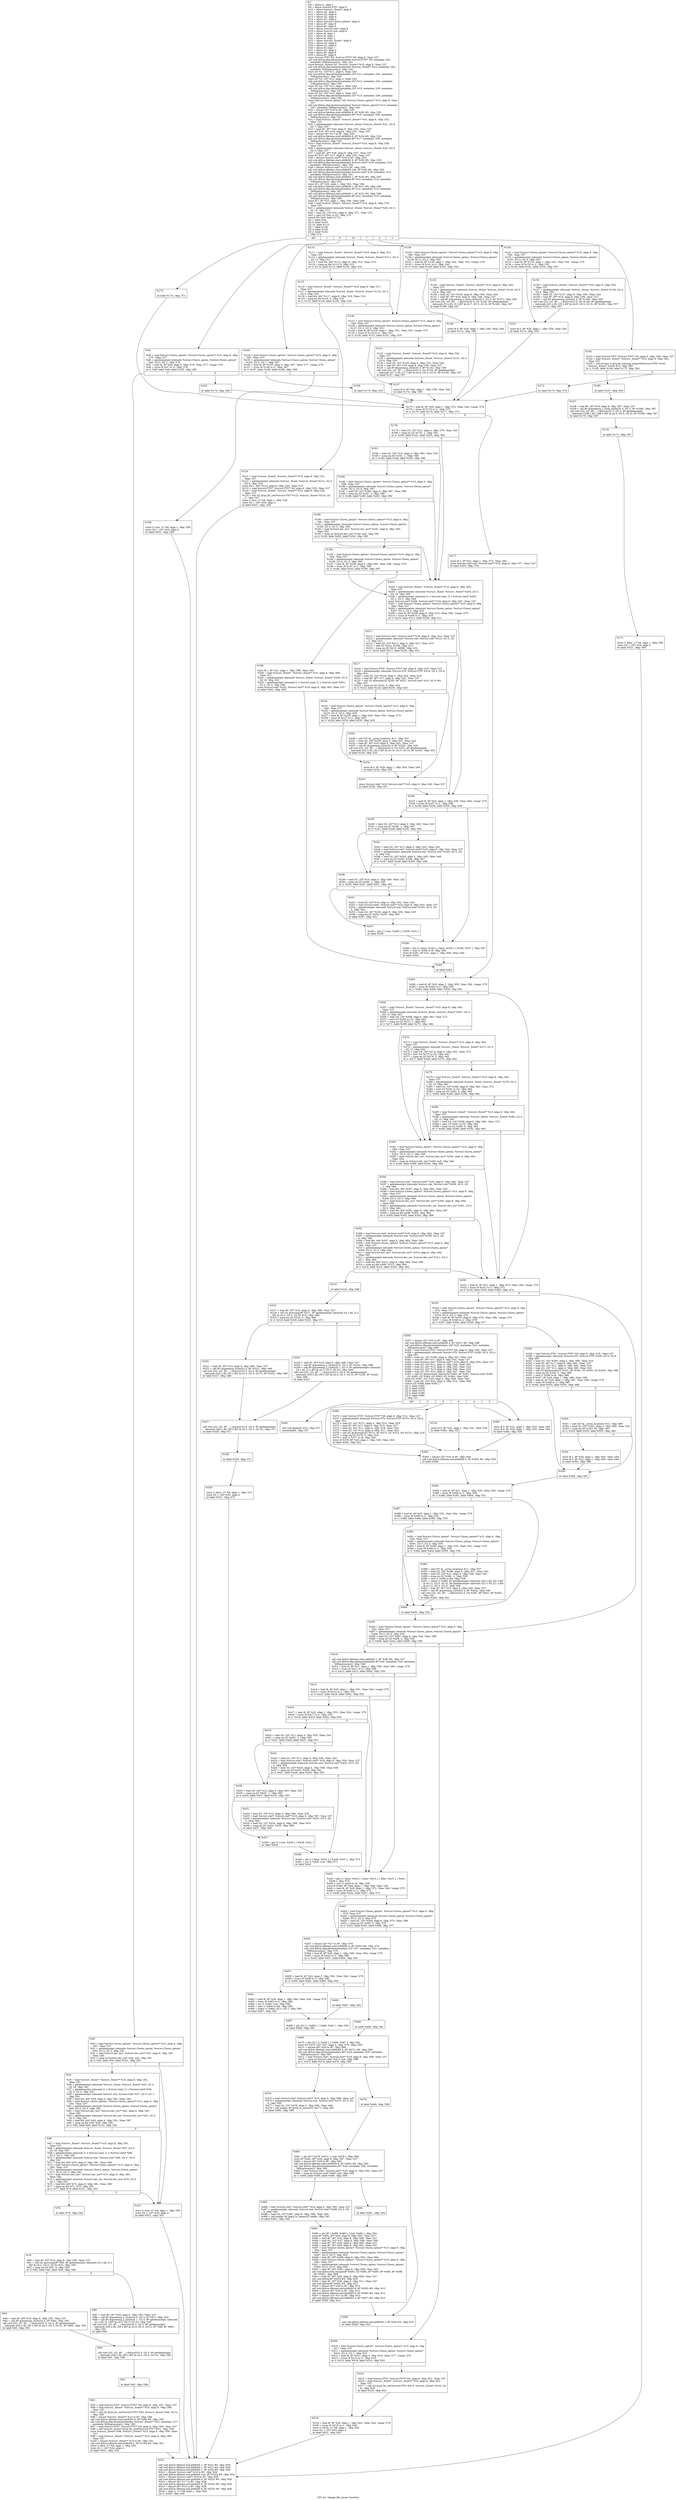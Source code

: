 digraph "CFG for 'change_file_owner' function" {
	label="CFG for 'change_file_owner' function";

	Node0x143c620 [shape=record,label="{%7:\l  %8 = alloca i1, align 1\l  %9 = alloca %struct.FTS*, align 8\l  %10 = alloca %struct._ftsent*, align 8\l  %11 = alloca i32, align 4\l  %12 = alloca i32, align 4\l  %13 = alloca i32, align 4\l  %14 = alloca i32, align 4\l  %15 = alloca %struct.Chown_option*, align 8\l  %16 = alloca i8*, align 8\l  %17 = alloca i8*, align 8\l  %18 = alloca %struct.stat*, align 8\l  %19 = alloca %struct.stat, align 8\l  %20 = alloca i8, align 1\l  %21 = alloca i8, align 1\l  %22 = alloca i8, align 1\l  %23 = alloca %struct._ftsent*, align 8\l  %24 = alloca i32, align 4\l  %25 = alloca i32, align 4\l  %26 = alloca i8, align 1\l  %27 = alloca i32, align 4\l  %28 = alloca i8*, align 8\l  %29 = alloca i8*, align 8\l  store %struct.FTS* %0, %struct.FTS** %9, align 8, !tbaa !237\l  call void @llvm.dbg.declare(metadata %struct.FTS** %9, metadata !201,\l... metadata !DIExpression()), !dbg !241\l  store %struct._ftsent* %1, %struct._ftsent** %10, align 8, !tbaa !237\l  call void @llvm.dbg.declare(metadata %struct._ftsent** %10, metadata !202,\l... metadata !DIExpression()), !dbg !242\l  store i32 %2, i32* %11, align 4, !tbaa !243\l  call void @llvm.dbg.declare(metadata i32* %11, metadata !203, metadata\l... !DIExpression()), !dbg !245\l  store i32 %3, i32* %12, align 4, !tbaa !243\l  call void @llvm.dbg.declare(metadata i32* %12, metadata !204, metadata\l... !DIExpression()), !dbg !246\l  store i32 %4, i32* %13, align 4, !tbaa !243\l  call void @llvm.dbg.declare(metadata i32* %13, metadata !205, metadata\l... !DIExpression()), !dbg !247\l  store i32 %5, i32* %14, align 4, !tbaa !243\l  call void @llvm.dbg.declare(metadata i32* %14, metadata !206, metadata\l... !DIExpression()), !dbg !248\l  store %struct.Chown_option* %6, %struct.Chown_option** %15, align 8, !tbaa\l... !237\l  call void @llvm.dbg.declare(metadata %struct.Chown_option** %15, metadata\l... !207, metadata !DIExpression()), !dbg !249\l  %30 = bitcast i8** %16 to i8*, !dbg !250\l  call void @llvm.lifetime.start.p0i8(i64 8, i8* %30) #9, !dbg !250\l  call void @llvm.dbg.declare(metadata i8** %16, metadata !208, metadata\l... !DIExpression()), !dbg !251\l  %31 = load %struct._ftsent*, %struct._ftsent** %10, align 8, !dbg !252,\l... !tbaa !237\l  %32 = getelementptr inbounds %struct._ftsent, %struct._ftsent* %31, i32 0,\l... i32 7, !dbg !253\l  %33 = load i8*, i8** %32, align 8, !dbg !253, !tbaa !237\l  store i8* %33, i8** %16, align 8, !dbg !251, !tbaa !237\l  %34 = bitcast i8** %17 to i8*, !dbg !254\l  call void @llvm.lifetime.start.p0i8(i64 8, i8* %34) #9, !dbg !254\l  call void @llvm.dbg.declare(metadata i8** %17, metadata !209, metadata\l... !DIExpression()), !dbg !255\l  %35 = load %struct._ftsent*, %struct._ftsent** %10, align 8, !dbg !256,\l... !tbaa !237\l  %36 = getelementptr inbounds %struct._ftsent, %struct._ftsent* %35, i32 0,\l... i32 6, !dbg !257\l  %37 = load i8*, i8** %36, align 8, !dbg !257, !tbaa !237\l  store i8* %37, i8** %17, align 8, !dbg !255, !tbaa !237\l  %38 = bitcast %struct.stat** %18 to i8*, !dbg !258\l  call void @llvm.lifetime.start.p0i8(i64 8, i8* %38) #9, !dbg !258\l  call void @llvm.dbg.declare(metadata %struct.stat** %18, metadata !210,\l... metadata !DIExpression()), !dbg !259\l  %39 = bitcast %struct.stat* %19 to i8*, !dbg !260\l  call void @llvm.lifetime.start.p0i8(i64 144, i8* %39) #9, !dbg !260\l  call void @llvm.dbg.declare(metadata %struct.stat* %19, metadata !213,\l... metadata !DIExpression()), !dbg !261\l  call void @llvm.lifetime.start.p0i8(i64 1, i8* %20) #9, !dbg !262\l  call void @llvm.dbg.declare(metadata i8* %20, metadata !214, metadata\l... !DIExpression()), !dbg !263\l  store i8 1, i8* %20, align 1, !dbg !263, !tbaa !264\l  call void @llvm.lifetime.start.p0i8(i64 1, i8* %21) #9, !dbg !266\l  call void @llvm.dbg.declare(metadata i8* %21, metadata !215, metadata\l... !DIExpression()), !dbg !267\l  call void @llvm.lifetime.start.p0i8(i64 1, i8* %22) #9, !dbg !268\l  call void @llvm.dbg.declare(metadata i8* %22, metadata !216, metadata\l... !DIExpression()), !dbg !269\l  store i8 1, i8* %22, align 1, !dbg !269, !tbaa !264\l  %40 = load %struct._ftsent*, %struct._ftsent** %10, align 8, !dbg !270,\l... !tbaa !237\l  %41 = getelementptr inbounds %struct._ftsent, %struct._ftsent* %40, i32 0,\l... i32 15, !dbg !271\l  %42 = load i16, i16* %41, align 8, !dbg !271, !tbaa !272\l  %43 = zext i16 %42 to i32, !dbg !270\l  switch i32 %43, label %173 [\l    i32 1, label %44\l    i32 6, label %103\l    i32 10, label %110\l    i32 7, label %138\l    i32 4, label %150\l    i32 2, label %162\l  ], !dbg !274\l|{<s0>def|<s1>1|<s2>6|<s3>10|<s4>7|<s5>4|<s6>2}}"];
	Node0x143c620:s0 -> Node0x143e410;
	Node0x143c620:s1 -> Node0x142d9d0;
	Node0x143c620:s2 -> Node0x142dde0;
	Node0x143c620:s3 -> Node0x142ded0;
	Node0x143c620:s4 -> Node0x142e0b0;
	Node0x143c620:s5 -> Node0x142e1a0;
	Node0x143c620:s6 -> Node0x142e290;
	Node0x142d9d0 [shape=record,label="{%44:\l\l  %45 = load %struct.Chown_option*, %struct.Chown_option** %15, align 8, !dbg\l... !275, !tbaa !237\l  %46 = getelementptr inbounds %struct.Chown_option, %struct.Chown_option*\l... %45, i32 0, i32 1, !dbg !276\l  %47 = load i8, i8* %46, align 4, !dbg !276, !tbaa !277, !range !279\l  %48 = trunc i8 %47 to i1, !dbg !276\l  br i1 %48, label %49, label %102, !dbg !280\l|{<s0>T|<s1>F}}"];
	Node0x142d9d0:s0 -> Node0x142da20;
	Node0x142d9d0:s1 -> Node0x142dd90;
	Node0x142da20 [shape=record,label="{%49:\l\l  %50 = load %struct.Chown_option*, %struct.Chown_option** %15, align 8, !dbg\l... !281, !tbaa !237\l  %51 = getelementptr inbounds %struct.Chown_option, %struct.Chown_option*\l... %50, i32 0, i32 2, !dbg !281\l  %52 = load %struct.dev_ino*, %struct.dev_ino** %51, align 8, !dbg !281,\l... !tbaa !282\l  %53 = icmp ne %struct.dev_ino* %52, null, !dbg !281\l  br i1 %53, label %54, label %101, !dbg !281\l|{<s0>T|<s1>F}}"];
	Node0x142da20:s0 -> Node0x142da70;
	Node0x142da20:s1 -> Node0x142dd40;
	Node0x142da70 [shape=record,label="{%54:\l\l  %55 = load %struct._ftsent*, %struct._ftsent** %10, align 8, !dbg !281,\l... !tbaa !237\l  %56 = getelementptr inbounds %struct._ftsent, %struct._ftsent* %55, i32 0,\l... i32 18, !dbg !281\l  %57 = getelementptr inbounds [1 x %struct.stat], [1 x %struct.stat]* %56,\l... i32 0, i32 0, !dbg !281\l  %58 = getelementptr inbounds %struct.stat, %struct.stat* %57, i32 0, i32 1,\l... !dbg !281\l  %59 = load i64, i64* %58, align 8, !dbg !281, !tbaa !283\l  %60 = load %struct.Chown_option*, %struct.Chown_option** %15, align 8, !dbg\l... !281, !tbaa !237\l  %61 = getelementptr inbounds %struct.Chown_option, %struct.Chown_option*\l... %60, i32 0, i32 2, !dbg !281\l  %62 = load %struct.dev_ino*, %struct.dev_ino** %61, align 8, !dbg !281,\l... !tbaa !282\l  %63 = getelementptr inbounds %struct.dev_ino, %struct.dev_ino* %62, i32 0,\l... i32 0, !dbg !281\l  %64 = load i64, i64* %63, align 8, !dbg !281, !tbaa !287\l  %65 = icmp eq i64 %59, %64, !dbg !281\l  br i1 %65, label %66, label %101, !dbg !281\l|{<s0>T|<s1>F}}"];
	Node0x142da70:s0 -> Node0x142dac0;
	Node0x142da70:s1 -> Node0x142dd40;
	Node0x142dac0 [shape=record,label="{%66:\l\l  %67 = load %struct._ftsent*, %struct._ftsent** %10, align 8, !dbg !281,\l... !tbaa !237\l  %68 = getelementptr inbounds %struct._ftsent, %struct._ftsent* %67, i32 0,\l... i32 18, !dbg !281\l  %69 = getelementptr inbounds [1 x %struct.stat], [1 x %struct.stat]* %68,\l... i32 0, i32 0, !dbg !281\l  %70 = getelementptr inbounds %struct.stat, %struct.stat* %69, i32 0, i32 0,\l... !dbg !281\l  %71 = load i64, i64* %70, align 8, !dbg !281, !tbaa !289\l  %72 = load %struct.Chown_option*, %struct.Chown_option** %15, align 8, !dbg\l... !281, !tbaa !237\l  %73 = getelementptr inbounds %struct.Chown_option, %struct.Chown_option*\l... %72, i32 0, i32 2, !dbg !281\l  %74 = load %struct.dev_ino*, %struct.dev_ino** %73, align 8, !dbg !281,\l... !tbaa !282\l  %75 = getelementptr inbounds %struct.dev_ino, %struct.dev_ino* %74, i32 0,\l... i32 1, !dbg !281\l  %76 = load i64, i64* %75, align 8, !dbg !281, !tbaa !290\l  %77 = icmp eq i64 %71, %76, !dbg !281\l  br i1 %77, label %78, label %101, !dbg !291\l|{<s0>T|<s1>F}}"];
	Node0x142dac0:s0 -> Node0x142db10;
	Node0x142dac0:s1 -> Node0x142dd40;
	Node0x142db10 [shape=record,label="{%78:\l\l  br label %79, !dbg !292\l}"];
	Node0x142db10 -> Node0x142db60;
	Node0x142db60 [shape=record,label="{%79:\l\l  %80 = load i8*, i8** %16, align 8, !dbg !293, !tbaa !237\l  %81 = call i32 @strcmp(i8* %80, i8* getelementptr inbounds ([2 x i8], [2 x\l... i8]* @.str.2, i32 0, i32 0)) #10, !dbg !293\l  %82 = icmp eq i32 %81, 0, !dbg !293\l  br i1 %82, label %83, label %86, !dbg !296\l|{<s0>T|<s1>F}}"];
	Node0x142db60:s0 -> Node0x142dbb0;
	Node0x142db60:s1 -> Node0x142dc00;
	Node0x142dbb0 [shape=record,label="{%83:\l\l  %84 = load i8*, i8** %16, align 8, !dbg !293, !tbaa !237\l  %85 = call i8* @quotearg_style(i32 4, i8* %84), !dbg !293\l  call void (i32, i32, i8*, ...) @error(i32 0, i32 0, i8* getelementptr\l... inbounds ([45 x i8], [45 x i8]* @.str.3, i32 0, i32 0), i8* %85), !dbg !293\l  br label %90, !dbg !293\l}"];
	Node0x142dbb0 -> Node0x142dc50;
	Node0x142dc00 [shape=record,label="{%86:\l\l  %87 = load i8*, i8** %16, align 8, !dbg !293, !tbaa !237\l  %88 = call i8* @quotearg_n_style(i32 0, i32 4, i8* %87), !dbg !293\l  %89 = call i8* @quotearg_n_style(i32 1, i32 4, i8* getelementptr inbounds\l... ([2 x i8], [2 x i8]* @.str.2, i32 0, i32 0)), !dbg !293\l  call void (i32, i32, i8*, ...) @error(i32 0, i32 0, i8* getelementptr\l... inbounds ([58 x i8], [58 x i8]* @.str.4, i32 0, i32 0), i8* %88, i8* %89),\l... !dbg !293\l  br label %90\l}"];
	Node0x142dc00 -> Node0x142dc50;
	Node0x142dc50 [shape=record,label="{%90:\l\l  call void (i32, i32, i8*, ...) @error(i32 0, i32 0, i8* getelementptr\l... inbounds ([49 x i8], [49 x i8]* @.str.5, i32 0, i32 0)), !dbg !296\l  br label %91, !dbg !296\l}"];
	Node0x142dc50 -> Node0x142dca0;
	Node0x142dca0 [shape=record,label="{%91:\l\l  br label %92, !dbg !296\l}"];
	Node0x142dca0 -> Node0x142dcf0;
	Node0x142dcf0 [shape=record,label="{%92:\l\l  %93 = load %struct.FTS*, %struct.FTS** %9, align 8, !dbg !297, !tbaa !237\l  %94 = load %struct._ftsent*, %struct._ftsent** %10, align 8, !dbg !298,\l... !tbaa !237\l  %95 = call i32 @rpl_fts_set(%struct.FTS* %93, %struct._ftsent* %94, i32 4),\l... !dbg !299\l  %96 = bitcast %struct._ftsent** %23 to i8*, !dbg !300\l  call void @llvm.lifetime.start.p0i8(i64 8, i8* %96) #9, !dbg !300\l  call void @llvm.dbg.declare(metadata %struct._ftsent** %23, metadata !217,\l... metadata !DIExpression()), !dbg !300\l  %97 = load %struct.FTS*, %struct.FTS** %9, align 8, !dbg !300, !tbaa !237\l  %98 = call %struct._ftsent* @rpl_fts_read(%struct.FTS* %97), !dbg !300\l  store %struct._ftsent* %98, %struct._ftsent** %23, align 8, !dbg !300, !tbaa\l... !237\l  %99 = load %struct._ftsent*, %struct._ftsent** %23, align 8, !dbg !300,\l... !tbaa !237\l  %100 = bitcast %struct._ftsent** %23 to i8*, !dbg !301\l  call void @llvm.lifetime.end.p0i8(i64 8, i8* %100) #9, !dbg !301\l  store i1 false, i1* %8, align 1, !dbg !302\l  store i32 1, i32* %24, align 4\l  br label %521, !dbg !302\l}"];
	Node0x142dcf0 -> Node0x143fea0;
	Node0x142dd40 [shape=record,label="{%101:\l\l  store i1 true, i1* %8, align 1, !dbg !303\l  store i32 1, i32* %24, align 4\l  br label %521, !dbg !303\l}"];
	Node0x142dd40 -> Node0x143fea0;
	Node0x142dd90 [shape=record,label="{%102:\l\l  br label %174, !dbg !304\l}"];
	Node0x142dd90 -> Node0x143e460;
	Node0x142dde0 [shape=record,label="{%103:\l\l  %104 = load %struct.Chown_option*, %struct.Chown_option** %15, align 8, !dbg\l... !305, !tbaa !237\l  %105 = getelementptr inbounds %struct.Chown_option, %struct.Chown_option*\l... %104, i32 0, i32 1, !dbg !307\l  %106 = load i8, i8* %105, align 4, !dbg !307, !tbaa !277, !range !279\l  %107 = trunc i8 %106 to i1, !dbg !307\l  br i1 %107, label %109, label %108, !dbg !308\l|{<s0>T|<s1>F}}"];
	Node0x142dde0:s0 -> Node0x142de80;
	Node0x142dde0:s1 -> Node0x142de30;
	Node0x142de30 [shape=record,label="{%108:\l\l  store i1 true, i1* %8, align 1, !dbg !309\l  store i32 1, i32* %24, align 4\l  br label %521, !dbg !309\l}"];
	Node0x142de30 -> Node0x143fea0;
	Node0x142de80 [shape=record,label="{%109:\l\l  br label %174, !dbg !310\l}"];
	Node0x142de80 -> Node0x143e460;
	Node0x142ded0 [shape=record,label="{%110:\l\l  %111 = load %struct._ftsent*, %struct._ftsent** %10, align 8, !dbg !311,\l... !tbaa !237\l  %112 = getelementptr inbounds %struct._ftsent, %struct._ftsent* %111, i32 0,\l... i32 12, !dbg !313\l  %113 = load i64, i64* %112, align 8, !dbg !313, !tbaa !314\l  %114 = icmp eq i64 %113, 0, !dbg !315\l  br i1 %114, label %115, label %126, !dbg !316\l|{<s0>T|<s1>F}}"];
	Node0x142ded0:s0 -> Node0x142df20;
	Node0x142ded0:s1 -> Node0x142dfc0;
	Node0x142df20 [shape=record,label="{%115:\l\l  %116 = load %struct._ftsent*, %struct._ftsent** %10, align 8, !dbg !317,\l... !tbaa !237\l  %117 = getelementptr inbounds %struct._ftsent, %struct._ftsent* %116, i32 0,\l... i32 4, !dbg !318\l  %118 = load i64, i64* %117, align 8, !dbg !318, !tbaa !314\l  %119 = icmp eq i64 %118, 0, !dbg !319\l  br i1 %119, label %120, label %126, !dbg !320\l|{<s0>T|<s1>F}}"];
	Node0x142df20:s0 -> Node0x142df70;
	Node0x142df20:s1 -> Node0x142dfc0;
	Node0x142df70 [shape=record,label="{%120:\l\l  %121 = load %struct._ftsent*, %struct._ftsent** %10, align 8, !dbg !321,\l... !tbaa !237\l  %122 = getelementptr inbounds %struct._ftsent, %struct._ftsent* %121, i32 0,\l... i32 4, !dbg !323\l  store i64 1, i64* %122, align 8, !dbg !324, !tbaa !314\l  %123 = load %struct.FTS*, %struct.FTS** %9, align 8, !dbg !325, !tbaa !237\l  %124 = load %struct._ftsent*, %struct._ftsent** %10, align 8, !dbg !326,\l... !tbaa !237\l  %125 = call i32 @rpl_fts_set(%struct.FTS* %123, %struct._ftsent* %124, i32\l... 1), !dbg !327\l  store i1 true, i1* %8, align 1, !dbg !328\l  store i32 1, i32* %24, align 4\l  br label %521, !dbg !328\l}"];
	Node0x142df70 -> Node0x143fea0;
	Node0x142dfc0 [shape=record,label="{%126:\l\l  %127 = load %struct.Chown_option*, %struct.Chown_option** %15, align 8, !dbg\l... !329, !tbaa !237\l  %128 = getelementptr inbounds %struct.Chown_option, %struct.Chown_option*\l... %127, i32 0, i32 4, !dbg !331\l  %129 = load i8, i8* %128, align 1, !dbg !331, !tbaa !332, !range !279\l  %130 = trunc i8 %129 to i1, !dbg !331\l  br i1 %130, label %137, label %131, !dbg !333\l|{<s0>T|<s1>F}}"];
	Node0x142dfc0:s0 -> Node0x142e060;
	Node0x142dfc0:s1 -> Node0x142e010;
	Node0x142e010 [shape=record,label="{%131:\l\l  %132 = load %struct._ftsent*, %struct._ftsent** %10, align 8, !dbg !334,\l... !tbaa !237\l  %133 = getelementptr inbounds %struct._ftsent, %struct._ftsent* %132, i32 0,\l... i32 8, !dbg !335\l  %134 = load i32, i32* %133, align 8, !dbg !335, !tbaa !243\l  %135 = load i8*, i8** %16, align 8, !dbg !336, !tbaa !237\l  %136 = call i8* @quotearg_style(i32 4, i8* %135), !dbg !336\l  call void (i32, i32, i8*, ...) @error(i32 0, i32 %134, i8* getelementptr\l... inbounds ([17 x i8], [17 x i8]* @.str.6, i32 0, i32 0), i8* %136), !dbg !337\l  br label %137, !dbg !337\l}"];
	Node0x142e010 -> Node0x142e060;
	Node0x142e060 [shape=record,label="{%137:\l\l  store i8 0, i8* %20, align 1, !dbg !338, !tbaa !264\l  br label %174, !dbg !339\l}"];
	Node0x142e060 -> Node0x143e460;
	Node0x142e0b0 [shape=record,label="{%138:\l\l  %139 = load %struct.Chown_option*, %struct.Chown_option** %15, align 8, !dbg\l... !340, !tbaa !237\l  %140 = getelementptr inbounds %struct.Chown_option, %struct.Chown_option*\l... %139, i32 0, i32 4, !dbg !342\l  %141 = load i8, i8* %140, align 1, !dbg !342, !tbaa !332, !range !279\l  %142 = trunc i8 %141 to i1, !dbg !342\l  br i1 %142, label %149, label %143, !dbg !343\l|{<s0>T|<s1>F}}"];
	Node0x142e0b0:s0 -> Node0x142e150;
	Node0x142e0b0:s1 -> Node0x142e100;
	Node0x142e100 [shape=record,label="{%143:\l\l  %144 = load %struct._ftsent*, %struct._ftsent** %10, align 8, !dbg !344,\l... !tbaa !237\l  %145 = getelementptr inbounds %struct._ftsent, %struct._ftsent* %144, i32 0,\l... i32 8, !dbg !345\l  %146 = load i32, i32* %145, align 8, !dbg !345, !tbaa !243\l  %147 = load i8*, i8** %16, align 8, !dbg !346, !tbaa !237\l  %148 = call i8* @quotearg_n_style_colon(i32 0, i32 3, i8* %147), !dbg !346\l  call void (i32, i32, i8*, ...) @error(i32 0, i32 %146, i8* getelementptr\l... inbounds ([3 x i8], [3 x i8]* @.str.7, i32 0, i32 0), i8* %148), !dbg !347\l  br label %149, !dbg !347\l}"];
	Node0x142e100 -> Node0x142e150;
	Node0x142e150 [shape=record,label="{%149:\l\l  store i8 0, i8* %20, align 1, !dbg !348, !tbaa !264\l  br label %174, !dbg !349\l}"];
	Node0x142e150 -> Node0x143e460;
	Node0x142e1a0 [shape=record,label="{%150:\l\l  %151 = load %struct.Chown_option*, %struct.Chown_option** %15, align 8, !dbg\l... !350, !tbaa !237\l  %152 = getelementptr inbounds %struct.Chown_option, %struct.Chown_option*\l... %151, i32 0, i32 4, !dbg !352\l  %153 = load i8, i8* %152, align 1, !dbg !352, !tbaa !332, !range !279\l  %154 = trunc i8 %153 to i1, !dbg !352\l  br i1 %154, label %161, label %155, !dbg !353\l|{<s0>T|<s1>F}}"];
	Node0x142e1a0:s0 -> Node0x142e240;
	Node0x142e1a0:s1 -> Node0x142e1f0;
	Node0x142e1f0 [shape=record,label="{%155:\l\l  %156 = load %struct._ftsent*, %struct._ftsent** %10, align 8, !dbg !354,\l... !tbaa !237\l  %157 = getelementptr inbounds %struct._ftsent, %struct._ftsent* %156, i32 0,\l... i32 8, !dbg !355\l  %158 = load i32, i32* %157, align 8, !dbg !355, !tbaa !243\l  %159 = load i8*, i8** %16, align 8, !dbg !356, !tbaa !237\l  %160 = call i8* @quotearg_style(i32 4, i8* %159), !dbg !356\l  call void (i32, i32, i8*, ...) @error(i32 0, i32 %158, i8* getelementptr\l... inbounds ([25 x i8], [25 x i8]* @.str.8, i32 0, i32 0), i8* %160), !dbg !357\l  br label %161, !dbg !357\l}"];
	Node0x142e1f0 -> Node0x142e240;
	Node0x142e240 [shape=record,label="{%161:\l\l  store i8 0, i8* %20, align 1, !dbg !358, !tbaa !264\l  br label %174, !dbg !359\l}"];
	Node0x142e240 -> Node0x143e460;
	Node0x142e290 [shape=record,label="{%162:\l\l  %163 = load %struct.FTS*, %struct.FTS** %9, align 8, !dbg !360, !tbaa !237\l  %164 = load %struct._ftsent*, %struct._ftsent** %10, align 8, !dbg !362,\l... !tbaa !237\l  %165 = call zeroext i1 @cycle_warning_required(%struct.FTS* %163,\l... %struct._ftsent* %164) #10, !dbg !363\l  br i1 %165, label %166, label %172, !dbg !364\l|{<s0>T|<s1>F}}"];
	Node0x142e290:s0 -> Node0x143e280;
	Node0x142e290:s1 -> Node0x143e3c0;
	Node0x143e280 [shape=record,label="{%166:\l\l  br label %167, !dbg !365\l}"];
	Node0x143e280 -> Node0x143e2d0;
	Node0x143e2d0 [shape=record,label="{%167:\l\l  %168 = load i8*, i8** %16, align 8, !dbg !367, !tbaa !237\l  %169 = call i8* @quotearg_n_style_colon(i32 0, i32 3, i8* %168), !dbg !367\l  call void (i32, i32, i8*, ...) @error(i32 0, i32 0, i8* getelementptr\l... inbounds ([186 x i8], [186 x i8]* @.str.9, i32 0, i32 0), i8* %169), !dbg !367\l  br label %170, !dbg !367\l}"];
	Node0x143e2d0 -> Node0x143e320;
	Node0x143e320 [shape=record,label="{%170:\l\l  br label %171, !dbg !367\l}"];
	Node0x143e320 -> Node0x143e370;
	Node0x143e370 [shape=record,label="{%171:\l\l  store i1 false, i1* %8, align 1, !dbg !369\l  store i32 1, i32* %24, align 4\l  br label %521, !dbg !369\l}"];
	Node0x143e370 -> Node0x143fea0;
	Node0x143e3c0 [shape=record,label="{%172:\l\l  br label %174, !dbg !370\l}"];
	Node0x143e3c0 -> Node0x143e460;
	Node0x143e410 [shape=record,label="{%173:\l\l  br label %174, !dbg !371\l}"];
	Node0x143e410 -> Node0x143e460;
	Node0x143e460 [shape=record,label="{%174:\l\l  %175 = load i8, i8* %20, align 1, !dbg !372, !tbaa !264, !range !279\l  %176 = trunc i8 %175 to i1, !dbg !372\l  br i1 %176, label %178, label %177, !dbg !374\l|{<s0>T|<s1>F}}"];
	Node0x143e460:s0 -> Node0x143e500;
	Node0x143e460:s1 -> Node0x143e4b0;
	Node0x143e4b0 [shape=record,label="{%177:\l\l  store i8 0, i8* %21, align 1, !dbg !375, !tbaa !264\l  store %struct.stat* null, %struct.stat** %18, align 8, !dbg !377, !tbaa !237\l  br label %263, !dbg !378\l}"];
	Node0x143e4b0 -> Node0x143eb90;
	Node0x143e500 [shape=record,label="{%178:\l\l  %179 = load i32, i32* %13, align 4, !dbg !379, !tbaa !243\l  %180 = icmp eq i32 %179, -1, !dbg !381\l  br i1 %180, label %181, label %203, !dbg !382\l|{<s0>T|<s1>F}}"];
	Node0x143e500:s0 -> Node0x143e550;
	Node0x143e500:s1 -> Node0x143e6e0;
	Node0x143e550 [shape=record,label="{%181:\l\l  %182 = load i32, i32* %14, align 4, !dbg !383, !tbaa !243\l  %183 = icmp eq i32 %182, -1, !dbg !384\l  br i1 %183, label %184, label %203, !dbg !385\l|{<s0>T|<s1>F}}"];
	Node0x143e550:s0 -> Node0x143e5a0;
	Node0x143e550:s1 -> Node0x143e6e0;
	Node0x143e5a0 [shape=record,label="{%184:\l\l  %185 = load %struct.Chown_option*, %struct.Chown_option** %15, align 8, !dbg\l... !386, !tbaa !237\l  %186 = getelementptr inbounds %struct.Chown_option, %struct.Chown_option*\l... %185, i32 0, i32 0, !dbg !387\l  %187 = load i32, i32* %186, align 8, !dbg !387, !tbaa !388\l  %188 = icmp eq i32 %187, 2, !dbg !389\l  br i1 %188, label %189, label %203, !dbg !390\l|{<s0>T|<s1>F}}"];
	Node0x143e5a0:s0 -> Node0x143e5f0;
	Node0x143e5a0:s1 -> Node0x143e6e0;
	Node0x143e5f0 [shape=record,label="{%189:\l\l  %190 = load %struct.Chown_option*, %struct.Chown_option** %15, align 8, !dbg\l... !391, !tbaa !237\l  %191 = getelementptr inbounds %struct.Chown_option, %struct.Chown_option*\l... %190, i32 0, i32 2, !dbg !392\l  %192 = load %struct.dev_ino*, %struct.dev_ino** %191, align 8, !dbg !392,\l... !tbaa !282\l  %193 = icmp ne %struct.dev_ino* %192, null, !dbg !391\l  br i1 %193, label %203, label %194, !dbg !393\l|{<s0>T|<s1>F}}"];
	Node0x143e5f0:s0 -> Node0x143e6e0;
	Node0x143e5f0:s1 -> Node0x143e640;
	Node0x143e640 [shape=record,label="{%194:\l\l  %195 = load %struct.Chown_option*, %struct.Chown_option** %15, align 8, !dbg\l... !394, !tbaa !237\l  %196 = getelementptr inbounds %struct.Chown_option, %struct.Chown_option*\l... %195, i32 0, i32 3, !dbg !395\l  %197 = load i8, i8* %196, align 8, !dbg !395, !tbaa !396, !range !279\l  %198 = trunc i8 %197 to i1, !dbg !395\l  br i1 %198, label %203, label %199, !dbg !397\l|{<s0>T|<s1>F}}"];
	Node0x143e640:s0 -> Node0x143e6e0;
	Node0x143e640:s1 -> Node0x143e690;
	Node0x143e690 [shape=record,label="{%199:\l\l  store i8 1, i8* %21, align 1, !dbg !398, !tbaa !264\l  %200 = load %struct._ftsent*, %struct._ftsent** %10, align 8, !dbg !400,\l... !tbaa !237\l  %201 = getelementptr inbounds %struct._ftsent, %struct._ftsent* %200, i32 0,\l... i32 18, !dbg !401\l  %202 = getelementptr inbounds [1 x %struct.stat], [1 x %struct.stat]* %201,\l... i32 0, i32 0, !dbg !400\l  store %struct.stat* %202, %struct.stat** %18, align 8, !dbg !402, !tbaa !237\l  br label %262, !dbg !403\l}"];
	Node0x143e690 -> Node0x143eb40;
	Node0x143e6e0 [shape=record,label="{%203:\l\l  %204 = load %struct._ftsent*, %struct._ftsent** %10, align 8, !dbg !404,\l... !tbaa !237\l  %205 = getelementptr inbounds %struct._ftsent, %struct._ftsent* %204, i32 0,\l... i32 18, !dbg !406\l  %206 = getelementptr inbounds [1 x %struct.stat], [1 x %struct.stat]* %205,\l... i32 0, i32 0, !dbg !404\l  store %struct.stat* %206, %struct.stat** %18, align 8, !dbg !407, !tbaa !237\l  %207 = load %struct.Chown_option*, %struct.Chown_option** %15, align 8, !dbg\l... !408, !tbaa !237\l  %208 = getelementptr inbounds %struct.Chown_option, %struct.Chown_option*\l... %207, i32 0, i32 3, !dbg !410\l  %209 = load i8, i8* %208, align 8, !dbg !410, !tbaa !396, !range !279\l  %210 = trunc i8 %209 to i1, !dbg !410\l  br i1 %210, label %211, label %236, !dbg !411\l|{<s0>T|<s1>F}}"];
	Node0x143e6e0:s0 -> Node0x143e730;
	Node0x143e6e0:s1 -> Node0x143e910;
	Node0x143e730 [shape=record,label="{%211:\l\l  %212 = load %struct.stat*, %struct.stat** %18, align 8, !dbg !412, !tbaa !237\l  %213 = getelementptr inbounds %struct.stat, %struct.stat* %212, i32 0, i32\l... 3, !dbg !412\l  %214 = load i32, i32* %213, align 8, !dbg !412, !tbaa !413\l  %215 = and i32 %214, 61440, !dbg !412\l  %216 = icmp eq i32 %215, 40960, !dbg !412\l  br i1 %216, label %217, label %236, !dbg !414\l|{<s0>T|<s1>F}}"];
	Node0x143e730:s0 -> Node0x143e780;
	Node0x143e730:s1 -> Node0x143e910;
	Node0x143e780 [shape=record,label="{%217:\l\l  %218 = load %struct.FTS*, %struct.FTS** %9, align 8, !dbg !415, !tbaa !237\l  %219 = getelementptr inbounds %struct.FTS, %struct.FTS* %218, i32 0, i32 6,\l... !dbg !418\l  %220 = load i32, i32* %219, align 4, !dbg !418, !tbaa !419\l  %221 = load i8*, i8** %17, align 8, !dbg !422, !tbaa !237\l  %222 = call i32 @fstatat(i32 %220, i8* %221, %struct.stat* %19, i32 0) #9,\l... !dbg !423\l  %223 = icmp ne i32 %222, 0, !dbg !424\l  br i1 %223, label %224, label %235, !dbg !425\l|{<s0>T|<s1>F}}"];
	Node0x143e780:s0 -> Node0x143e7d0;
	Node0x143e780:s1 -> Node0x143e8c0;
	Node0x143e7d0 [shape=record,label="{%224:\l\l  %225 = load %struct.Chown_option*, %struct.Chown_option** %15, align 8, !dbg\l... !426, !tbaa !237\l  %226 = getelementptr inbounds %struct.Chown_option, %struct.Chown_option*\l... %225, i32 0, i32 4, !dbg !429\l  %227 = load i8, i8* %226, align 1, !dbg !429, !tbaa !332, !range !279\l  %228 = trunc i8 %227 to i1, !dbg !429\l  br i1 %228, label %234, label %229, !dbg !430\l|{<s0>T|<s1>F}}"];
	Node0x143e7d0:s0 -> Node0x143e870;
	Node0x143e7d0:s1 -> Node0x143e820;
	Node0x143e820 [shape=record,label="{%229:\l\l  %230 = call i32* @__errno_location() #11, !dbg !431\l  %231 = load i32, i32* %230, align 4, !dbg !431, !tbaa !243\l  %232 = load i8*, i8** %16, align 8, !dbg !432, !tbaa !237\l  %233 = call i8* @quotearg_style(i32 4, i8* %232), !dbg !432\l  call void (i32, i32, i8*, ...) @error(i32 0, i32 %231, i8* getelementptr\l... inbounds ([22 x i8], [22 x i8]* @.str.10, i32 0, i32 0), i8* %233), !dbg !433\l  br label %234, !dbg !433\l}"];
	Node0x143e820 -> Node0x143e870;
	Node0x143e870 [shape=record,label="{%234:\l\l  store i8 0, i8* %20, align 1, !dbg !434, !tbaa !264\l  br label %235, !dbg !435\l}"];
	Node0x143e870 -> Node0x143e8c0;
	Node0x143e8c0 [shape=record,label="{%235:\l\l  store %struct.stat* %19, %struct.stat** %18, align 8, !dbg !436, !tbaa !237\l  br label %236, !dbg !437\l}"];
	Node0x143e8c0 -> Node0x143e910;
	Node0x143e910 [shape=record,label="{%236:\l\l  %237 = load i8, i8* %20, align 1, !dbg !438, !tbaa !264, !range !279\l  %238 = trunc i8 %237 to i1, !dbg !438\l  br i1 %238, label %239, label %259, !dbg !439\l|{<s0>T|<s1>F}}"];
	Node0x143e910:s0 -> Node0x143e960;
	Node0x143e910:s1 -> Node0x143eaf0;
	Node0x143e960 [shape=record,label="{%239:\l\l  %240 = load i32, i32* %13, align 4, !dbg !440, !tbaa !243\l  %241 = icmp eq i32 %240, -1, !dbg !441\l  br i1 %241, label %248, label %242, !dbg !442\l|{<s0>T|<s1>F}}"];
	Node0x143e960:s0 -> Node0x143ea00;
	Node0x143e960:s1 -> Node0x143e9b0;
	Node0x143e9b0 [shape=record,label="{%242:\l\l  %243 = load i32, i32* %13, align 4, !dbg !443, !tbaa !243\l  %244 = load %struct.stat*, %struct.stat** %18, align 8, !dbg !444, !tbaa !237\l  %245 = getelementptr inbounds %struct.stat, %struct.stat* %244, i32 0, i32\l... 4, !dbg !445\l  %246 = load i32, i32* %245, align 4, !dbg !445, !tbaa !446\l  %247 = icmp eq i32 %243, %246, !dbg !447\l  br i1 %247, label %248, label %259, !dbg !448\l|{<s0>T|<s1>F}}"];
	Node0x143e9b0:s0 -> Node0x143ea00;
	Node0x143e9b0:s1 -> Node0x143eaf0;
	Node0x143ea00 [shape=record,label="{%248:\l\l  %249 = load i32, i32* %14, align 4, !dbg !449, !tbaa !243\l  %250 = icmp eq i32 %249, -1, !dbg !450\l  br i1 %250, label %257, label %251, !dbg !451\l|{<s0>T|<s1>F}}"];
	Node0x143ea00:s0 -> Node0x143eaa0;
	Node0x143ea00:s1 -> Node0x143ea50;
	Node0x143ea50 [shape=record,label="{%251:\l\l  %252 = load i32, i32* %14, align 4, !dbg !452, !tbaa !243\l  %253 = load %struct.stat*, %struct.stat** %18, align 8, !dbg !453, !tbaa !237\l  %254 = getelementptr inbounds %struct.stat, %struct.stat* %253, i32 0, i32\l... 5, !dbg !454\l  %255 = load i32, i32* %254, align 8, !dbg !454, !tbaa !455\l  %256 = icmp eq i32 %252, %255, !dbg !456\l  br label %257, !dbg !451\l}"];
	Node0x143ea50 -> Node0x143eaa0;
	Node0x143eaa0 [shape=record,label="{%257:\l\l  %258 = phi i1 [ true, %248 ], [ %256, %251 ]\l  br label %259\l}"];
	Node0x143eaa0 -> Node0x143eaf0;
	Node0x143eaf0 [shape=record,label="{%259:\l\l  %260 = phi i1 [ false, %242 ], [ false, %236 ], [ %258, %257 ], !dbg !457\l  %261 = zext i1 %260 to i8, !dbg !458\l  store i8 %261, i8* %21, align 1, !dbg !458, !tbaa !264\l  br label %262\l}"];
	Node0x143eaf0 -> Node0x143eb40;
	Node0x143eb40 [shape=record,label="{%262:\l\l  br label %263\l}"];
	Node0x143eb40 -> Node0x143eb90;
	Node0x143eb90 [shape=record,label="{%263:\l\l  %264 = load i8, i8* %20, align 1, !dbg !459, !tbaa !264, !range !279\l  %265 = trunc i8 %264 to i1, !dbg !459\l  br i1 %265, label %266, label %330, !dbg !461\l|{<s0>T|<s1>F}}"];
	Node0x143eb90:s0 -> Node0x143ebe0;
	Node0x143eb90:s1 -> Node0x143f040;
	Node0x143ebe0 [shape=record,label="{%266:\l\l  %267 = load %struct._ftsent*, %struct._ftsent** %10, align 8, !dbg !462,\l... !tbaa !237\l  %268 = getelementptr inbounds %struct._ftsent, %struct._ftsent* %267, i32 0,\l... i32 15, !dbg !462\l  %269 = load i16, i16* %268, align 8, !dbg !462, !tbaa !272\l  %270 = zext i16 %269 to i32, !dbg !462\l  %271 = icmp eq i32 %270, 1, !dbg !462\l  br i1 %271, label %290, label %272, !dbg !462\l|{<s0>T|<s1>F}}"];
	Node0x143ebe0:s0 -> Node0x143ed20;
	Node0x143ebe0:s1 -> Node0x143ec30;
	Node0x143ec30 [shape=record,label="{%272:\l\l  %273 = load %struct._ftsent*, %struct._ftsent** %10, align 8, !dbg !462,\l... !tbaa !237\l  %274 = getelementptr inbounds %struct._ftsent, %struct._ftsent* %273, i32 0,\l... i32 15, !dbg !462\l  %275 = load i16, i16* %274, align 8, !dbg !462, !tbaa !272\l  %276 = zext i16 %275 to i32, !dbg !462\l  %277 = icmp eq i32 %276, 2, !dbg !462\l  br i1 %277, label %290, label %278, !dbg !462\l|{<s0>T|<s1>F}}"];
	Node0x143ec30:s0 -> Node0x143ed20;
	Node0x143ec30:s1 -> Node0x143ec80;
	Node0x143ec80 [shape=record,label="{%278:\l\l  %279 = load %struct._ftsent*, %struct._ftsent** %10, align 8, !dbg !462,\l... !tbaa !237\l  %280 = getelementptr inbounds %struct._ftsent, %struct._ftsent* %279, i32 0,\l... i32 15, !dbg !462\l  %281 = load i16, i16* %280, align 8, !dbg !462, !tbaa !272\l  %282 = zext i16 %281 to i32, !dbg !462\l  %283 = icmp eq i32 %282, 6, !dbg !462\l  br i1 %283, label %290, label %284, !dbg !462\l|{<s0>T|<s1>F}}"];
	Node0x143ec80:s0 -> Node0x143ed20;
	Node0x143ec80:s1 -> Node0x143ecd0;
	Node0x143ecd0 [shape=record,label="{%284:\l\l  %285 = load %struct._ftsent*, %struct._ftsent** %10, align 8, !dbg !462,\l... !tbaa !237\l  %286 = getelementptr inbounds %struct._ftsent, %struct._ftsent* %285, i32 0,\l... i32 15, !dbg !462\l  %287 = load i16, i16* %286, align 8, !dbg !462, !tbaa !272\l  %288 = zext i16 %287 to i32, !dbg !462\l  %289 = icmp eq i32 %288, 4, !dbg !462\l  br i1 %289, label %290, label %330, !dbg !463\l|{<s0>T|<s1>F}}"];
	Node0x143ecd0:s0 -> Node0x143ed20;
	Node0x143ecd0:s1 -> Node0x143f040;
	Node0x143ed20 [shape=record,label="{%290:\l\l  %291 = load %struct.Chown_option*, %struct.Chown_option** %15, align 8, !dbg\l... !464, !tbaa !237\l  %292 = getelementptr inbounds %struct.Chown_option, %struct.Chown_option*\l... %291, i32 0, i32 2, !dbg !464\l  %293 = load %struct.dev_ino*, %struct.dev_ino** %292, align 8, !dbg !464,\l... !tbaa !282\l  %294 = icmp ne %struct.dev_ino* %293, null, !dbg !464\l  br i1 %294, label %295, label %330, !dbg !464\l|{<s0>T|<s1>F}}"];
	Node0x143ed20:s0 -> Node0x143ed70;
	Node0x143ed20:s1 -> Node0x143f040;
	Node0x143ed70 [shape=record,label="{%295:\l\l  %296 = load %struct.stat*, %struct.stat** %18, align 8, !dbg !464, !tbaa !237\l  %297 = getelementptr inbounds %struct.stat, %struct.stat* %296, i32 0, i32\l... 1, !dbg !464\l  %298 = load i64, i64* %297, align 8, !dbg !464, !tbaa !283\l  %299 = load %struct.Chown_option*, %struct.Chown_option** %15, align 8, !dbg\l... !464, !tbaa !237\l  %300 = getelementptr inbounds %struct.Chown_option, %struct.Chown_option*\l... %299, i32 0, i32 2, !dbg !464\l  %301 = load %struct.dev_ino*, %struct.dev_ino** %300, align 8, !dbg !464,\l... !tbaa !282\l  %302 = getelementptr inbounds %struct.dev_ino, %struct.dev_ino* %301, i32 0,\l... i32 0, !dbg !464\l  %303 = load i64, i64* %302, align 8, !dbg !464, !tbaa !287\l  %304 = icmp eq i64 %298, %303, !dbg !464\l  br i1 %304, label %305, label %330, !dbg !464\l|{<s0>T|<s1>F}}"];
	Node0x143ed70:s0 -> Node0x143edc0;
	Node0x143ed70:s1 -> Node0x143f040;
	Node0x143edc0 [shape=record,label="{%305:\l\l  %306 = load %struct.stat*, %struct.stat** %18, align 8, !dbg !464, !tbaa !237\l  %307 = getelementptr inbounds %struct.stat, %struct.stat* %306, i32 0, i32\l... 0, !dbg !464\l  %308 = load i64, i64* %307, align 8, !dbg !464, !tbaa !289\l  %309 = load %struct.Chown_option*, %struct.Chown_option** %15, align 8, !dbg\l... !464, !tbaa !237\l  %310 = getelementptr inbounds %struct.Chown_option, %struct.Chown_option*\l... %309, i32 0, i32 2, !dbg !464\l  %311 = load %struct.dev_ino*, %struct.dev_ino** %310, align 8, !dbg !464,\l... !tbaa !282\l  %312 = getelementptr inbounds %struct.dev_ino, %struct.dev_ino* %311, i32 0,\l... i32 1, !dbg !464\l  %313 = load i64, i64* %312, align 8, !dbg !464, !tbaa !290\l  %314 = icmp eq i64 %308, %313, !dbg !464\l  br i1 %314, label %315, label %330, !dbg !465\l|{<s0>T|<s1>F}}"];
	Node0x143edc0:s0 -> Node0x143ee10;
	Node0x143edc0:s1 -> Node0x143f040;
	Node0x143ee10 [shape=record,label="{%315:\l\l  br label %316, !dbg !466\l}"];
	Node0x143ee10 -> Node0x143ee60;
	Node0x143ee60 [shape=record,label="{%316:\l\l  %317 = load i8*, i8** %16, align 8, !dbg !468, !tbaa !237\l  %318 = call i32 @strcmp(i8* %317, i8* getelementptr inbounds ([2 x i8], [2 x\l... i8]* @.str.2, i32 0, i32 0)) #10, !dbg !468\l  %319 = icmp eq i32 %318, 0, !dbg !468\l  br i1 %319, label %320, label %323, !dbg !471\l|{<s0>T|<s1>F}}"];
	Node0x143ee60:s0 -> Node0x143eeb0;
	Node0x143ee60:s1 -> Node0x143ef00;
	Node0x143eeb0 [shape=record,label="{%320:\l\l  %321 = load i8*, i8** %16, align 8, !dbg !468, !tbaa !237\l  %322 = call i8* @quotearg_style(i32 4, i8* %321), !dbg !468\l  call void (i32, i32, i8*, ...) @error(i32 0, i32 0, i8* getelementptr\l... inbounds ([45 x i8], [45 x i8]* @.str.3, i32 0, i32 0), i8* %322), !dbg !468\l  br label %327, !dbg !468\l}"];
	Node0x143eeb0 -> Node0x143ef50;
	Node0x143ef00 [shape=record,label="{%323:\l\l  %324 = load i8*, i8** %16, align 8, !dbg !468, !tbaa !237\l  %325 = call i8* @quotearg_n_style(i32 0, i32 4, i8* %324), !dbg !468\l  %326 = call i8* @quotearg_n_style(i32 1, i32 4, i8* getelementptr inbounds\l... ([2 x i8], [2 x i8]* @.str.2, i32 0, i32 0)), !dbg !468\l  call void (i32, i32, i8*, ...) @error(i32 0, i32 0, i8* getelementptr\l... inbounds ([58 x i8], [58 x i8]* @.str.4, i32 0, i32 0), i8* %325, i8* %326),\l... !dbg !468\l  br label %327\l}"];
	Node0x143ef00 -> Node0x143ef50;
	Node0x143ef50 [shape=record,label="{%327:\l\l  call void (i32, i32, i8*, ...) @error(i32 0, i32 0, i8* getelementptr\l... inbounds ([49 x i8], [49 x i8]* @.str.5, i32 0, i32 0)), !dbg !471\l  br label %328, !dbg !471\l}"];
	Node0x143ef50 -> Node0x143efa0;
	Node0x143efa0 [shape=record,label="{%328:\l\l  br label %329, !dbg !471\l}"];
	Node0x143efa0 -> Node0x143eff0;
	Node0x143eff0 [shape=record,label="{%329:\l\l  store i1 false, i1* %8, align 1, !dbg !472\l  store i32 1, i32* %24, align 4\l  br label %521, !dbg !472\l}"];
	Node0x143eff0 -> Node0x143fea0;
	Node0x143f040 [shape=record,label="{%330:\l\l  %331 = load i8, i8* %21, align 1, !dbg !473, !tbaa !264, !range !279\l  %332 = trunc i8 %331 to i1, !dbg !473\l  br i1 %332, label %333, label %405, !dbg !474\l|{<s0>T|<s1>F}}"];
	Node0x143f040:s0 -> Node0x143f090;
	Node0x143f040:s1 -> Node0x143f590;
	Node0x143f090 [shape=record,label="{%333:\l\l  %334 = load %struct.Chown_option*, %struct.Chown_option** %15, align 8, !dbg\l... !475, !tbaa !237\l  %335 = getelementptr inbounds %struct.Chown_option, %struct.Chown_option*\l... %334, i32 0, i32 3, !dbg !476\l  %336 = load i8, i8* %335, align 8, !dbg !476, !tbaa !396, !range !279\l  %337 = trunc i8 %336 to i1, !dbg !476\l  br i1 %337, label %356, label %338, !dbg !477\l|{<s0>T|<s1>F}}"];
	Node0x143f090:s0 -> Node0x143f220;
	Node0x143f090:s1 -> Node0x143f0e0;
	Node0x143f0e0 [shape=record,label="{%338:\l\l  %339 = load %struct.FTS*, %struct.FTS** %9, align 8, !dbg !478, !tbaa !237\l  %340 = getelementptr inbounds %struct.FTS, %struct.FTS* %339, i32 0, i32 6,\l... !dbg !480\l  %341 = load i32, i32* %340, align 4, !dbg !480, !tbaa !419\l  %342 = load i8*, i8** %17, align 8, !dbg !481, !tbaa !237\l  %343 = load i32, i32* %11, align 4, !dbg !482, !tbaa !243\l  %344 = load i32, i32* %12, align 4, !dbg !483, !tbaa !243\l  %345 = call i32 @lchownat(i32 %341, i8* %342, i32 %343, i32 %344), !dbg !484\l  %346 = icmp eq i32 %345, 0, !dbg !485\l  %347 = zext i1 %346 to i8, !dbg !486\l  store i8 %347, i8* %20, align 1, !dbg !486, !tbaa !264\l  %348 = load i8, i8* %20, align 1, !dbg !487, !tbaa !264, !range !279\l  %349 = trunc i8 %348 to i1, !dbg !487\l  br i1 %349, label %355, label %350, !dbg !489\l|{<s0>T|<s1>F}}"];
	Node0x143f0e0:s0 -> Node0x143f1d0;
	Node0x143f0e0:s1 -> Node0x143f130;
	Node0x143f130 [shape=record,label="{%350:\l\l  %351 = call i32* @__errno_location() #11, !dbg !490\l  %352 = load i32, i32* %351, align 4, !dbg !490, !tbaa !243\l  %353 = icmp eq i32 %352, 95, !dbg !491\l  br i1 %353, label %354, label %355, !dbg !492\l|{<s0>T|<s1>F}}"];
	Node0x143f130:s0 -> Node0x143f180;
	Node0x143f130:s1 -> Node0x143f1d0;
	Node0x143f180 [shape=record,label="{%354:\l\l  store i8 1, i8* %20, align 1, !dbg !493, !tbaa !264\l  store i8 0, i8* %22, align 1, !dbg !495, !tbaa !264\l  br label %355, !dbg !496\l}"];
	Node0x143f180 -> Node0x143f1d0;
	Node0x143f1d0 [shape=record,label="{%355:\l\l  br label %384, !dbg !497\l}"];
	Node0x143f1d0 -> Node0x143f400;
	Node0x143f220 [shape=record,label="{%356:\l\l  %357 = bitcast i32* %25 to i8*, !dbg !498\l  call void @llvm.lifetime.start.p0i8(i64 4, i8* %357) #9, !dbg !498\l  call void @llvm.dbg.declare(metadata i32* %25, metadata !224, metadata\l... !DIExpression()), !dbg !499\l  %358 = load %struct.FTS*, %struct.FTS** %9, align 8, !dbg !500, !tbaa !237\l  %359 = getelementptr inbounds %struct.FTS, %struct.FTS* %358, i32 0, i32 6,\l... !dbg !501\l  %360 = load i32, i32* %359, align 4, !dbg !501, !tbaa !419\l  %361 = load i8*, i8** %17, align 8, !dbg !502, !tbaa !237\l  %362 = load %struct.stat*, %struct.stat** %18, align 8, !dbg !503, !tbaa !237\l  %363 = load i32, i32* %11, align 4, !dbg !504, !tbaa !243\l  %364 = load i32, i32* %12, align 4, !dbg !505, !tbaa !243\l  %365 = load i32, i32* %13, align 4, !dbg !506, !tbaa !243\l  %366 = load i32, i32* %14, align 4, !dbg !507, !tbaa !243\l  %367 = call i32 @restricted_chown(i32 %360, i8* %361, %struct.stat* %362,\l... i32 %363, i32 %364, i32 %365, i32 %366), !dbg !508\l  store i32 %367, i32* %25, align 4, !dbg !499, !tbaa !509\l  %368 = load i32, i32* %25, align 4, !dbg !510, !tbaa !509\l  switch i32 %368, label %381 [\l    i32 2, label %382\l    i32 5, label %369\l    i32 6, label %379\l    i32 4, label %380\l    i32 3, label %380\l  ], !dbg !511\l|{<s0>def|<s1>2|<s2>5|<s3>6|<s4>4|<s5>3}}"];
	Node0x143f220:s0 -> Node0x143f360;
	Node0x143f220:s1 -> Node0x143f3b0;
	Node0x143f220:s2 -> Node0x143f270;
	Node0x143f220:s3 -> Node0x143f2c0;
	Node0x143f220:s4 -> Node0x143f310;
	Node0x143f220:s5 -> Node0x143f310;
	Node0x143f270 [shape=record,label="{%369:\l\l  %370 = load %struct.FTS*, %struct.FTS** %9, align 8, !dbg !512, !tbaa !237\l  %371 = getelementptr inbounds %struct.FTS, %struct.FTS* %370, i32 0, i32 6,\l... !dbg !514\l  %372 = load i32, i32* %371, align 4, !dbg !514, !tbaa !419\l  %373 = load i8*, i8** %17, align 8, !dbg !515, !tbaa !237\l  %374 = load i32, i32* %11, align 4, !dbg !516, !tbaa !243\l  %375 = load i32, i32* %12, align 4, !dbg !517, !tbaa !243\l  %376 = call i32 @chownat(i32 %372, i8* %373, i32 %374, i32 %375), !dbg !518\l  %377 = icmp eq i32 %376, 0, !dbg !519\l  %378 = zext i1 %377 to i8, !dbg !520\l  store i8 %378, i8* %20, align 1, !dbg !520, !tbaa !264\l  br label %382, !dbg !521\l}"];
	Node0x143f270 -> Node0x143f3b0;
	Node0x143f2c0 [shape=record,label="{%379:\l\l  store i8 0, i8* %20, align 1, !dbg !522, !tbaa !264\l  br label %382, !dbg !523\l}"];
	Node0x143f2c0 -> Node0x143f3b0;
	Node0x143f310 [shape=record,label="{%380:\l\l  store i8 0, i8* %21, align 1, !dbg !524, !tbaa !264\l  store i8 0, i8* %20, align 1, !dbg !525, !tbaa !264\l  br label %382, !dbg !526\l}"];
	Node0x143f310 -> Node0x143f3b0;
	Node0x143f360 [shape=record,label="{%381:\l\l  call void @abort() #12, !dbg !527\l  unreachable, !dbg !527\l}"];
	Node0x143f3b0 [shape=record,label="{%382:\l\l  %383 = bitcast i32* %25 to i8*, !dbg !528\l  call void @llvm.lifetime.end.p0i8(i64 4, i8* %383) #9, !dbg !528\l  br label %384\l}"];
	Node0x143f3b0 -> Node0x143f400;
	Node0x143f400 [shape=record,label="{%384:\l\l  %385 = load i8, i8* %21, align 1, !dbg !529, !tbaa !264, !range !279\l  %386 = trunc i8 %385 to i1, !dbg !529\l  br i1 %386, label %387, label %404, !dbg !531\l|{<s0>T|<s1>F}}"];
	Node0x143f400:s0 -> Node0x143f450;
	Node0x143f400:s1 -> Node0x143f540;
	Node0x143f450 [shape=record,label="{%387:\l\l  %388 = load i8, i8* %20, align 1, !dbg !532, !tbaa !264, !range !279\l  %389 = trunc i8 %388 to i1, !dbg !532\l  br i1 %389, label %404, label %390, !dbg !533\l|{<s0>T|<s1>F}}"];
	Node0x143f450:s0 -> Node0x143f540;
	Node0x143f450:s1 -> Node0x143f4a0;
	Node0x143f4a0 [shape=record,label="{%390:\l\l  %391 = load %struct.Chown_option*, %struct.Chown_option** %15, align 8, !dbg\l... !534, !tbaa !237\l  %392 = getelementptr inbounds %struct.Chown_option, %struct.Chown_option*\l... %391, i32 0, i32 4, !dbg !535\l  %393 = load i8, i8* %392, align 1, !dbg !535, !tbaa !332, !range !279\l  %394 = trunc i8 %393 to i1, !dbg !535\l  br i1 %394, label %404, label %395, !dbg !536\l|{<s0>T|<s1>F}}"];
	Node0x143f4a0:s0 -> Node0x143f540;
	Node0x143f4a0:s1 -> Node0x143f4f0;
	Node0x143f4f0 [shape=record,label="{%395:\l\l  %396 = call i32* @__errno_location() #11, !dbg !537\l  %397 = load i32, i32* %396, align 4, !dbg !537, !tbaa !243\l  %398 = load i32, i32* %11, align 4, !dbg !538, !tbaa !243\l  %399 = icmp ne i32 %398, -1, !dbg !539\l  %400 = zext i1 %399 to i64, !dbg !538\l  %401 = select i1 %399, i8* getelementptr inbounds ([25 x i8], [25 x i8]*\l... @.str.11, i32 0, i32 0), i8* getelementptr inbounds ([21 x i8], [21 x i8]*\l... @.str.12, i32 0, i32 0), !dbg !538\l  %402 = load i8*, i8** %16, align 8, !dbg !540, !tbaa !237\l  %403 = call i8* @quotearg_style(i32 4, i8* %402), !dbg !540\l  call void (i32, i32, i8*, ...) @error(i32 0, i32 %397, i8* %401, i8* %403),\l... !dbg !541\l  br label %404, !dbg !541\l}"];
	Node0x143f4f0 -> Node0x143f540;
	Node0x143f540 [shape=record,label="{%404:\l\l  br label %405, !dbg !542\l}"];
	Node0x143f540 -> Node0x143f590;
	Node0x143f590 [shape=record,label="{%405:\l\l  %406 = load %struct.Chown_option*, %struct.Chown_option** %15, align 8, !dbg\l... !543, !tbaa !237\l  %407 = getelementptr inbounds %struct.Chown_option, %struct.Chown_option*\l... %406, i32 0, i32 0, !dbg !544\l  %408 = load i32, i32* %407, align 8, !dbg !544, !tbaa !388\l  %409 = icmp ne i32 %408, 2, !dbg !545\l  br i1 %409, label %410, label %509, !dbg !546\l|{<s0>T|<s1>F}}"];
	Node0x143f590:s0 -> Node0x143f5e0;
	Node0x143f590:s1 -> Node0x143fdb0;
	Node0x143f5e0 [shape=record,label="{%410:\l\l  call void @llvm.lifetime.start.p0i8(i64 1, i8* %26) #9, !dbg !547\l  call void @llvm.dbg.declare(metadata i8* %26, metadata !229, metadata\l... !DIExpression()), !dbg !548\l  %411 = load i8, i8* %21, align 1, !dbg !549, !tbaa !264, !range !279\l  %412 = trunc i8 %411 to i1, !dbg !549\l  br i1 %412, label %413, label %442, !dbg !550\l|{<s0>T|<s1>F}}"];
	Node0x143f5e0:s0 -> Node0x143f630;
	Node0x143f5e0:s1 -> Node0x143f8b0;
	Node0x143f630 [shape=record,label="{%413:\l\l  %414 = load i8, i8* %20, align 1, !dbg !551, !tbaa !264, !range !279\l  %415 = trunc i8 %414 to i1, !dbg !551\l  br i1 %415, label %416, label %442, !dbg !552\l|{<s0>T|<s1>F}}"];
	Node0x143f630:s0 -> Node0x143f680;
	Node0x143f630:s1 -> Node0x143f8b0;
	Node0x143f680 [shape=record,label="{%416:\l\l  %417 = load i8, i8* %22, align 1, !dbg !553, !tbaa !264, !range !279\l  %418 = trunc i8 %417 to i1, !dbg !553\l  br i1 %418, label %419, label %442, !dbg !554\l|{<s0>T|<s1>F}}"];
	Node0x143f680:s0 -> Node0x143f6d0;
	Node0x143f680:s1 -> Node0x143f8b0;
	Node0x143f6d0 [shape=record,label="{%419:\l\l  %420 = load i32, i32* %11, align 4, !dbg !555, !tbaa !243\l  %421 = icmp eq i32 %420, -1, !dbg !556\l  br i1 %421, label %428, label %422, !dbg !557\l|{<s0>T|<s1>F}}"];
	Node0x143f6d0:s0 -> Node0x143f770;
	Node0x143f6d0:s1 -> Node0x143f720;
	Node0x143f720 [shape=record,label="{%422:\l\l  %423 = load i32, i32* %11, align 4, !dbg !558, !tbaa !243\l  %424 = load %struct.stat*, %struct.stat** %18, align 8, !dbg !559, !tbaa !237\l  %425 = getelementptr inbounds %struct.stat, %struct.stat* %424, i32 0, i32\l... 4, !dbg !560\l  %426 = load i32, i32* %425, align 4, !dbg !560, !tbaa !446\l  %427 = icmp eq i32 %423, %426, !dbg !561\l  br i1 %427, label %428, label %439, !dbg !562\l|{<s0>T|<s1>F}}"];
	Node0x143f720:s0 -> Node0x143f770;
	Node0x143f720:s1 -> Node0x143f860;
	Node0x143f770 [shape=record,label="{%428:\l\l  %429 = load i32, i32* %12, align 4, !dbg !563, !tbaa !243\l  %430 = icmp eq i32 %429, -1, !dbg !564\l  br i1 %430, label %437, label %431, !dbg !565\l|{<s0>T|<s1>F}}"];
	Node0x143f770:s0 -> Node0x143f810;
	Node0x143f770:s1 -> Node0x143f7c0;
	Node0x143f7c0 [shape=record,label="{%431:\l\l  %432 = load i32, i32* %12, align 4, !dbg !566, !tbaa !243\l  %433 = load %struct.stat*, %struct.stat** %18, align 8, !dbg !567, !tbaa !237\l  %434 = getelementptr inbounds %struct.stat, %struct.stat* %433, i32 0, i32\l... 5, !dbg !568\l  %435 = load i32, i32* %434, align 8, !dbg !568, !tbaa !455\l  %436 = icmp eq i32 %432, %435, !dbg !569\l  br label %437, !dbg !565\l}"];
	Node0x143f7c0 -> Node0x143f810;
	Node0x143f810 [shape=record,label="{%437:\l\l  %438 = phi i1 [ true, %428 ], [ %436, %431 ]\l  br label %439\l}"];
	Node0x143f810 -> Node0x143f860;
	Node0x143f860 [shape=record,label="{%439:\l\l  %440 = phi i1 [ false, %422 ], [ %438, %437 ], !dbg !570\l  %441 = xor i1 %440, true, !dbg !571\l  br label %442\l}"];
	Node0x143f860 -> Node0x143f8b0;
	Node0x143f8b0 [shape=record,label="{%442:\l\l  %443 = phi i1 [ false, %416 ], [ false, %413 ], [ false, %410 ], [ %441,\l... %439 ], !dbg !570\l  %444 = zext i1 %443 to i8, !dbg !548\l  store i8 %444, i8* %26, align 1, !dbg !548, !tbaa !264\l  %445 = load i8, i8* %26, align 1, !dbg !572, !tbaa !264, !range !279\l  %446 = trunc i8 %445 to i1, !dbg !572\l  br i1 %446, label %452, label %447, !dbg !573\l|{<s0>T|<s1>F}}"];
	Node0x143f8b0:s0 -> Node0x143f950;
	Node0x143f8b0:s1 -> Node0x143f900;
	Node0x143f900 [shape=record,label="{%447:\l\l  %448 = load %struct.Chown_option*, %struct.Chown_option** %15, align 8, !dbg\l... !574, !tbaa !237\l  %449 = getelementptr inbounds %struct.Chown_option, %struct.Chown_option*\l... %448, i32 0, i32 0, !dbg !575\l  %450 = load i32, i32* %449, align 8, !dbg !575, !tbaa !388\l  %451 = icmp eq i32 %450, 0, !dbg !576\l  br i1 %451, label %452, label %508, !dbg !577\l|{<s0>T|<s1>F}}"];
	Node0x143f900:s0 -> Node0x143f950;
	Node0x143f900:s1 -> Node0x143fd60;
	Node0x143f950 [shape=record,label="{%452:\l\l  %453 = bitcast i32* %27 to i8*, !dbg !578\l  call void @llvm.lifetime.start.p0i8(i64 4, i8* %453) #9, !dbg !578\l  call void @llvm.dbg.declare(metadata i32* %27, metadata !232, metadata\l... !DIExpression()), !dbg !579\l  %454 = load i8, i8* %20, align 1, !dbg !580, !tbaa !264, !range !279\l  %455 = trunc i8 %454 to i1, !dbg !580\l  br i1 %455, label %457, label %456, !dbg !581\l|{<s0>T|<s1>F}}"];
	Node0x143f950:s0 -> Node0x143f9f0;
	Node0x143f950:s1 -> Node0x143f9a0;
	Node0x143f9a0 [shape=record,label="{%456:\l\l  br label %469, !dbg !581\l}"];
	Node0x143f9a0 -> Node0x143fb30;
	Node0x143f9f0 [shape=record,label="{%457:\l\l  %458 = load i8, i8* %22, align 1, !dbg !582, !tbaa !264, !range !279\l  %459 = trunc i8 %458 to i1, !dbg !582\l  br i1 %459, label %461, label %460, !dbg !583\l|{<s0>T|<s1>F}}"];
	Node0x143f9f0:s0 -> Node0x143fa90;
	Node0x143f9f0:s1 -> Node0x143fa40;
	Node0x143fa40 [shape=record,label="{%460:\l\l  br label %467, !dbg !583\l}"];
	Node0x143fa40 -> Node0x143fae0;
	Node0x143fa90 [shape=record,label="{%461:\l\l  %462 = load i8, i8* %26, align 1, !dbg !584, !tbaa !264, !range !279\l  %463 = trunc i8 %462 to i1, !dbg !584\l  %464 = xor i1 %463, true, !dbg !585\l  %465 = zext i1 %464 to i64, !dbg !585\l  %466 = select i1 %464, i32 4, i32 2, !dbg !585\l  br label %467, !dbg !583\l}"];
	Node0x143fa90 -> Node0x143fae0;
	Node0x143fae0 [shape=record,label="{%467:\l\l  %468 = phi i32 [ 1, %460 ], [ %466, %461 ], !dbg !583\l  br label %469, !dbg !581\l}"];
	Node0x143fae0 -> Node0x143fb30;
	Node0x143fb30 [shape=record,label="{%469:\l\l  %470 = phi i32 [ 3, %456 ], [ %468, %467 ], !dbg !581\l  store i32 %470, i32* %27, align 4, !dbg !579, !tbaa !509\l  %471 = bitcast i8** %28 to i8*, !dbg !586\l  call void @llvm.lifetime.start.p0i8(i64 8, i8* %471) #9, !dbg !586\l  call void @llvm.dbg.declare(metadata i8** %28, metadata !235, metadata\l... !DIExpression()), !dbg !587\l  %472 = load %struct.stat*, %struct.stat** %18, align 8, !dbg !588, !tbaa !237\l  %473 = icmp ne %struct.stat* %472, null, !dbg !588\l  br i1 %473, label %474, label %479, !dbg !588\l|{<s0>T|<s1>F}}"];
	Node0x143fb30:s0 -> Node0x143fb80;
	Node0x143fb30:s1 -> Node0x143fbd0;
	Node0x143fb80 [shape=record,label="{%474:\l\l  %475 = load %struct.stat*, %struct.stat** %18, align 8, !dbg !589, !tbaa !237\l  %476 = getelementptr inbounds %struct.stat, %struct.stat* %475, i32 0, i32\l... 4, !dbg !590\l  %477 = load i32, i32* %476, align 4, !dbg !590, !tbaa !446\l  %478 = call noalias i8* @uid_to_name(i32 %477), !dbg !591\l  br label %480, !dbg !588\l}"];
	Node0x143fb80 -> Node0x143fc20;
	Node0x143fbd0 [shape=record,label="{%479:\l\l  br label %480, !dbg !588\l}"];
	Node0x143fbd0 -> Node0x143fc20;
	Node0x143fc20 [shape=record,label="{%480:\l\l  %481 = phi i8* [ %478, %474 ], [ null, %479 ], !dbg !588\l  store i8* %481, i8** %28, align 8, !dbg !587, !tbaa !237\l  %482 = bitcast i8** %29 to i8*, !dbg !592\l  call void @llvm.lifetime.start.p0i8(i64 8, i8* %482) #9, !dbg !592\l  call void @llvm.dbg.declare(metadata i8** %29, metadata !236, metadata\l... !DIExpression()), !dbg !593\l  %483 = load %struct.stat*, %struct.stat** %18, align 8, !dbg !594, !tbaa !237\l  %484 = icmp ne %struct.stat* %483, null, !dbg !594\l  br i1 %484, label %485, label %490, !dbg !594\l|{<s0>T|<s1>F}}"];
	Node0x143fc20:s0 -> Node0x143fc70;
	Node0x143fc20:s1 -> Node0x143fcc0;
	Node0x143fc70 [shape=record,label="{%485:\l\l  %486 = load %struct.stat*, %struct.stat** %18, align 8, !dbg !595, !tbaa !237\l  %487 = getelementptr inbounds %struct.stat, %struct.stat* %486, i32 0, i32\l... 5, !dbg !596\l  %488 = load i32, i32* %487, align 8, !dbg !596, !tbaa !455\l  %489 = call noalias i8* @gid_to_name(i32 %488), !dbg !597\l  br label %491, !dbg !594\l}"];
	Node0x143fc70 -> Node0x143fd10;
	Node0x143fcc0 [shape=record,label="{%490:\l\l  br label %491, !dbg !594\l}"];
	Node0x143fcc0 -> Node0x143fd10;
	Node0x143fd10 [shape=record,label="{%491:\l\l  %492 = phi i8* [ %489, %485 ], [ null, %490 ], !dbg !594\l  store i8* %492, i8** %29, align 8, !dbg !593, !tbaa !237\l  %493 = load i8*, i8** %16, align 8, !dbg !598, !tbaa !237\l  %494 = load i32, i32* %27, align 4, !dbg !599, !tbaa !509\l  %495 = load i8*, i8** %28, align 8, !dbg !600, !tbaa !237\l  %496 = load i8*, i8** %29, align 8, !dbg !601, !tbaa !237\l  %497 = load %struct.Chown_option*, %struct.Chown_option** %15, align 8, !dbg\l... !602, !tbaa !237\l  %498 = getelementptr inbounds %struct.Chown_option, %struct.Chown_option*\l... %497, i32 0, i32 5, !dbg !603\l  %499 = load i8*, i8** %498, align 8, !dbg !603, !tbaa !604\l  %500 = load %struct.Chown_option*, %struct.Chown_option** %15, align 8, !dbg\l... !605, !tbaa !237\l  %501 = getelementptr inbounds %struct.Chown_option, %struct.Chown_option*\l... %500, i32 0, i32 6, !dbg !606\l  %502 = load i8*, i8** %501, align 8, !dbg !606, !tbaa !607\l  call void @describe_change(i8* %493, i32 %494, i8* %495, i8* %496, i8* %499,\l... i8* %502), !dbg !608\l  %503 = load i8*, i8** %28, align 8, !dbg !609, !tbaa !237\l  call void @free(i8* %503) #9, !dbg !610\l  %504 = load i8*, i8** %29, align 8, !dbg !611, !tbaa !237\l  call void @free(i8* %504) #9, !dbg !612\l  %505 = bitcast i8** %29 to i8*, !dbg !613\l  call void @llvm.lifetime.end.p0i8(i64 8, i8* %505) #9, !dbg !613\l  %506 = bitcast i8** %28 to i8*, !dbg !613\l  call void @llvm.lifetime.end.p0i8(i64 8, i8* %506) #9, !dbg !613\l  %507 = bitcast i32* %27 to i8*, !dbg !613\l  call void @llvm.lifetime.end.p0i8(i64 4, i8* %507) #9, !dbg !613\l  br label %508, !dbg !614\l}"];
	Node0x143fd10 -> Node0x143fd60;
	Node0x143fd60 [shape=record,label="{%508:\l\l  call void @llvm.lifetime.end.p0i8(i64 1, i8* %26) #9, !dbg !615\l  br label %509, !dbg !616\l}"];
	Node0x143fd60 -> Node0x143fdb0;
	Node0x143fdb0 [shape=record,label="{%509:\l\l  %510 = load %struct.Chown_option*, %struct.Chown_option** %15, align 8, !dbg\l... !617, !tbaa !237\l  %511 = getelementptr inbounds %struct.Chown_option, %struct.Chown_option*\l... %510, i32 0, i32 1, !dbg !619\l  %512 = load i8, i8* %511, align 4, !dbg !619, !tbaa !277, !range !279\l  %513 = trunc i8 %512 to i1, !dbg !619\l  br i1 %513, label %518, label %514, !dbg !620\l|{<s0>T|<s1>F}}"];
	Node0x143fdb0:s0 -> Node0x143fe50;
	Node0x143fdb0:s1 -> Node0x143fe00;
	Node0x143fe00 [shape=record,label="{%514:\l\l  %515 = load %struct.FTS*, %struct.FTS** %9, align 8, !dbg !621, !tbaa !237\l  %516 = load %struct._ftsent*, %struct._ftsent** %10, align 8, !dbg !622,\l... !tbaa !237\l  %517 = call i32 @rpl_fts_set(%struct.FTS* %515, %struct._ftsent* %516, i32\l... 4), !dbg !623\l  br label %518, !dbg !623\l}"];
	Node0x143fe00 -> Node0x143fe50;
	Node0x143fe50 [shape=record,label="{%518:\l\l  %519 = load i8, i8* %20, align 1, !dbg !624, !tbaa !264, !range !279\l  %520 = trunc i8 %519 to i1, !dbg !624\l  store i1 %520, i1* %8, align 1, !dbg !625\l  store i32 1, i32* %24, align 4\l  br label %521, !dbg !625\l}"];
	Node0x143fe50 -> Node0x143fea0;
	Node0x143fea0 [shape=record,label="{%521:\l\l  call void @llvm.lifetime.end.p0i8(i64 1, i8* %22) #9, !dbg !626\l  call void @llvm.lifetime.end.p0i8(i64 1, i8* %21) #9, !dbg !626\l  call void @llvm.lifetime.end.p0i8(i64 1, i8* %20) #9, !dbg !626\l  %522 = bitcast %struct.stat* %19 to i8*, !dbg !626\l  call void @llvm.lifetime.end.p0i8(i64 144, i8* %522) #9, !dbg !626\l  %523 = bitcast %struct.stat** %18 to i8*, !dbg !626\l  call void @llvm.lifetime.end.p0i8(i64 8, i8* %523) #9, !dbg !626\l  %524 = bitcast i8** %17 to i8*, !dbg !626\l  call void @llvm.lifetime.end.p0i8(i64 8, i8* %524) #9, !dbg !626\l  %525 = bitcast i8** %16 to i8*, !dbg !626\l  call void @llvm.lifetime.end.p0i8(i64 8, i8* %525) #9, !dbg !626\l  %526 = load i1, i1* %8, align 1, !dbg !626\l  ret i1 %526, !dbg !626\l}"];
}
